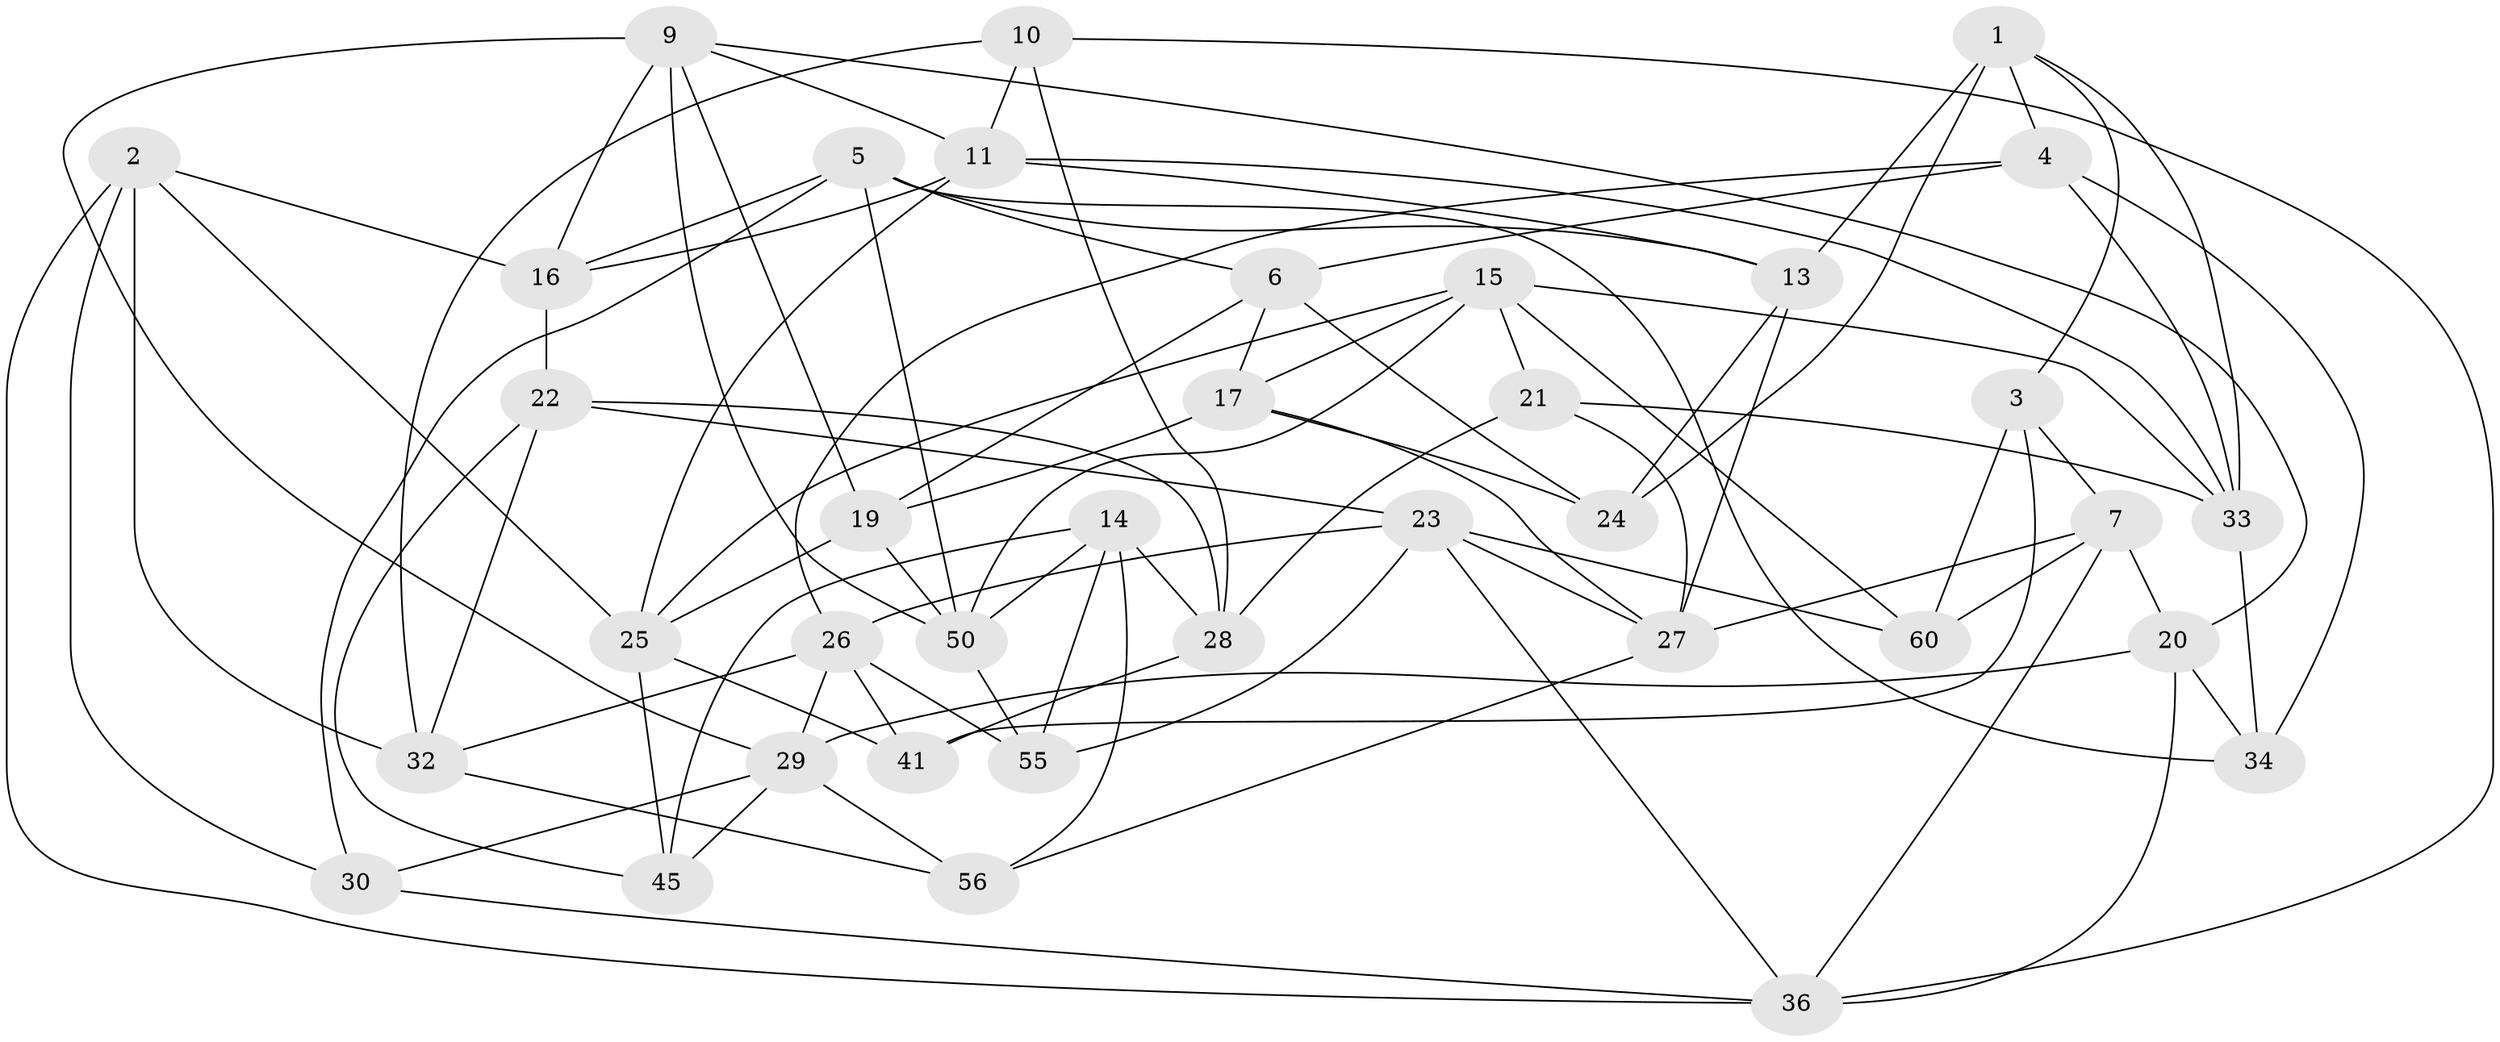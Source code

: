 // Generated by graph-tools (version 1.1) at 2025/52/02/27/25 19:52:27]
// undirected, 37 vertices, 93 edges
graph export_dot {
graph [start="1"]
  node [color=gray90,style=filled];
  1 [super="+35"];
  2 [super="+38"];
  3;
  4 [super="+58"];
  5 [super="+8"];
  6 [super="+37"];
  7 [super="+12"];
  9 [super="+39"];
  10;
  11 [super="+43"];
  13 [super="+62"];
  14 [super="+57"];
  15 [super="+48"];
  16 [super="+44"];
  17 [super="+18"];
  19 [super="+42"];
  20 [super="+51"];
  21;
  22 [super="+49"];
  23 [super="+47"];
  24;
  25 [super="+53"];
  26 [super="+31"];
  27 [super="+59"];
  28 [super="+46"];
  29 [super="+40"];
  30;
  32 [super="+54"];
  33 [super="+63"];
  34;
  36 [super="+52"];
  41;
  45;
  50 [super="+61"];
  55;
  56;
  60;
  1 -- 3;
  1 -- 13 [weight=2];
  1 -- 24;
  1 -- 4;
  1 -- 33;
  2 -- 32 [weight=2];
  2 -- 36;
  2 -- 16;
  2 -- 25;
  2 -- 30;
  3 -- 41;
  3 -- 60;
  3 -- 7;
  4 -- 6 [weight=2];
  4 -- 33;
  4 -- 34;
  4 -- 26;
  5 -- 34;
  5 -- 13;
  5 -- 30;
  5 -- 50;
  5 -- 6;
  5 -- 16;
  6 -- 19;
  6 -- 17;
  6 -- 24;
  7 -- 27;
  7 -- 60;
  7 -- 20 [weight=2];
  7 -- 36;
  9 -- 29;
  9 -- 11;
  9 -- 20;
  9 -- 16;
  9 -- 50;
  9 -- 19;
  10 -- 36;
  10 -- 11;
  10 -- 28;
  10 -- 32;
  11 -- 25;
  11 -- 33;
  11 -- 13;
  11 -- 16;
  13 -- 24;
  13 -- 27;
  14 -- 56;
  14 -- 45;
  14 -- 55;
  14 -- 50;
  14 -- 28 [weight=2];
  15 -- 25;
  15 -- 60;
  15 -- 17;
  15 -- 21;
  15 -- 33;
  15 -- 50;
  16 -- 22 [weight=2];
  17 -- 24;
  17 -- 27;
  17 -- 19 [weight=2];
  19 -- 25;
  19 -- 50;
  20 -- 34;
  20 -- 36;
  20 -- 29;
  21 -- 28;
  21 -- 33;
  21 -- 27;
  22 -- 45;
  22 -- 23;
  22 -- 32;
  22 -- 28;
  23 -- 60;
  23 -- 26;
  23 -- 36;
  23 -- 55;
  23 -- 27;
  25 -- 41;
  25 -- 45;
  26 -- 55;
  26 -- 29;
  26 -- 32;
  26 -- 41;
  27 -- 56;
  28 -- 41;
  29 -- 30;
  29 -- 45;
  29 -- 56;
  30 -- 36;
  32 -- 56;
  33 -- 34;
  50 -- 55;
}

